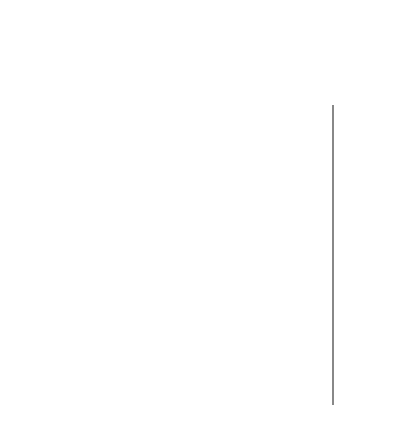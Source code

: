 {
  "$schema": "https://vega.github.io/schema/vega-lite/v5.json",
  "description": "Geekbench Vulkan Benchmark",
  "background": null,
  "width": "container",
  "height": 150,
  "config": {
    "axis": {
      "gridColor": "var(--color-line-secondary)"
    },
    "style": {
      "guide-label": {
        "font": "'JetBrains Mono', monospace",
        "fill": "var(--color-text-emphasis)"
      },
      "guide-title": {
        "font": "'JetBrains Mono', monospace",
        "fill": "var(--color-text-emphasis)"
      },
      "group-title": {
        "font": "'JetBrains Mono', monospace",
        "fill": "var(--color-text-emphasis)"
      },
      "group-subtitle": {
        "font": "'JetBrains Mono', monospace",
        "fontStyle": "italic",
        "fill": "var(--color-text-primary)"
      }
    },
    "text": {
      "font": "'JetBrains Mono', monospace",
      "fontSize": 11
    },
    "view": {
      "stroke": null
    }
  },
  "title": {
    "text": "Geekbench Vulkan Benchmark",
    "subtitle": "more is better",
    "offset": 20
  },
  "data": {
    "name": "scores",
    "values": [
      {
        "name": "AMD Radeon\u2122 Vega 3",
        "score": 4406
      },
      {
        "name": "NVIDIA Tegra X1 (rev B)",
        "score": 4312
      },
      {
        "name": "Mali-G610 MC4",
        "score": 3522
      },
      {
        "name": "Mali-G52",
        "score": 1006
      },
      {
        "name": "Mali-T860",
        "score": 67
      },
      {
        "name": "Intel\u00ae HD Graphics 510",
        "score": 2630
      },
      {
        "name": "VideoCore VI (V3D-620)",
        "score": 76
      }
    ]
  },
  "encoding": {
    "y": {
      "field": "name",
      "type": "nominal",
      "sort": "-x",
      "title": null,
      "axis": {
        "ticks": false,
        "labelPadding": 8,
        "labelFontWeight": "bold",
        "labelFontSize": 11
      }
    },
    "x": {
      "field": "score",
      "type": "quantitative",
      "title": null,
      "axis": {
        "labelSeparation": 10,
        "labelFlush": false
      }
    }
  },
  "layer": [
    {
      "mark": {
        "type": "bar",
        "height": {
          "band": 0.75
        }
      },
      "encoding": {
        "color": {
          "field": "score",
          "type": "quantitative",
          "scale": {
            "domainMin": 0
          },
          "legend": {
            "title": "Score",
            "titleOrient": "bottom",
            "gradientLength": 100,
            "padding": 20,
            "labelOffset": 10,
            "tickCount": 1
          }
        }
      }
    },
    {
      "mark": {
        "type": "text",
        "aria": false,
        "align": {
          "expr": "datum.score < 1500 ? 'left' : 'right'"
        },
        "dx": {
          "expr": "datum.score < 1500 ? 4 : -4"
        }
      },
      "encoding": {
        "text": {
          "field": "score",
          "type": "quantitative"
        },
        "color": {
          "condition": {
            "test": {
              "field": "score",
              "gt": 2000
            },
            "value": "white"
          },
          "value": "var(--color-text-emphasis)"
        }
      }
    }
  ]
}